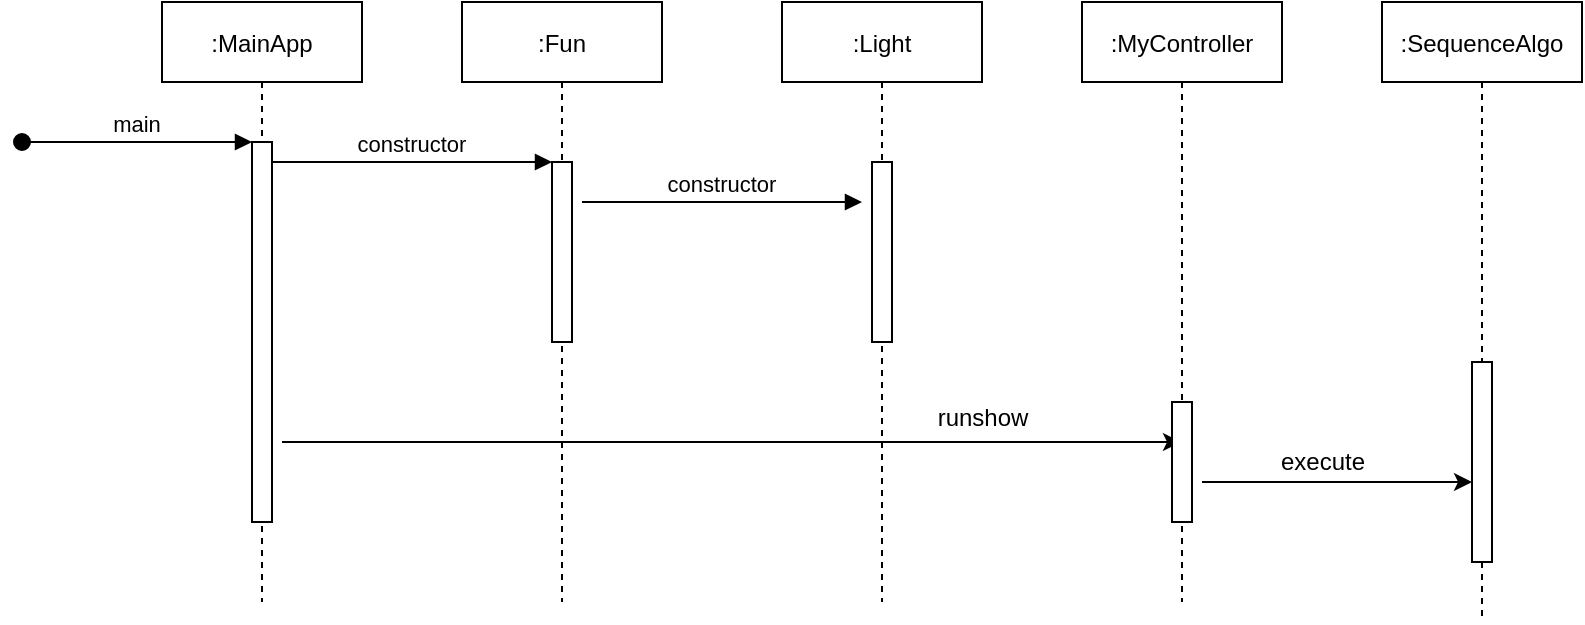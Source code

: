 <mxfile version="13.7.9" type="github">
  <diagram id="kgpKYQtTHZ0yAKxKKP6v" name="Page-1">
    <mxGraphModel dx="1038" dy="532" grid="1" gridSize="10" guides="1" tooltips="1" connect="1" arrows="1" fold="1" page="1" pageScale="1" pageWidth="850" pageHeight="1100" math="0" shadow="0">
      <root>
        <mxCell id="0" />
        <mxCell id="1" parent="0" />
        <mxCell id="3nuBFxr9cyL0pnOWT2aG-1" value=":MainApp" style="shape=umlLifeline;perimeter=lifelinePerimeter;container=1;collapsible=0;recursiveResize=0;rounded=0;shadow=0;strokeWidth=1;" parent="1" vertex="1">
          <mxGeometry x="90" y="80" width="100" height="300" as="geometry" />
        </mxCell>
        <mxCell id="3nuBFxr9cyL0pnOWT2aG-2" value="" style="points=[];perimeter=orthogonalPerimeter;rounded=0;shadow=0;strokeWidth=1;" parent="3nuBFxr9cyL0pnOWT2aG-1" vertex="1">
          <mxGeometry x="45" y="70" width="10" height="190" as="geometry" />
        </mxCell>
        <mxCell id="3nuBFxr9cyL0pnOWT2aG-3" value="main" style="verticalAlign=bottom;startArrow=oval;endArrow=block;startSize=8;shadow=0;strokeWidth=1;" parent="3nuBFxr9cyL0pnOWT2aG-1" target="3nuBFxr9cyL0pnOWT2aG-2" edge="1">
          <mxGeometry relative="1" as="geometry">
            <mxPoint x="-70" y="70" as="sourcePoint" />
          </mxGeometry>
        </mxCell>
        <mxCell id="8yVSdp4w6egpDkW_2Bqp-11" value="" style="endArrow=classic;html=1;" edge="1" parent="3nuBFxr9cyL0pnOWT2aG-1" target="8yVSdp4w6egpDkW_2Bqp-7">
          <mxGeometry width="50" height="50" relative="1" as="geometry">
            <mxPoint x="60" y="220" as="sourcePoint" />
            <mxPoint x="100" y="170" as="targetPoint" />
          </mxGeometry>
        </mxCell>
        <mxCell id="3nuBFxr9cyL0pnOWT2aG-5" value=":Fun" style="shape=umlLifeline;perimeter=lifelinePerimeter;container=1;collapsible=0;recursiveResize=0;rounded=0;shadow=0;strokeWidth=1;" parent="1" vertex="1">
          <mxGeometry x="240" y="80" width="100" height="300" as="geometry" />
        </mxCell>
        <mxCell id="3nuBFxr9cyL0pnOWT2aG-6" value="" style="points=[];perimeter=orthogonalPerimeter;rounded=0;shadow=0;strokeWidth=1;" parent="3nuBFxr9cyL0pnOWT2aG-5" vertex="1">
          <mxGeometry x="45" y="80" width="10" height="90" as="geometry" />
        </mxCell>
        <mxCell id="3nuBFxr9cyL0pnOWT2aG-8" value="constructor" style="verticalAlign=bottom;endArrow=block;entryX=0;entryY=0;shadow=0;strokeWidth=1;" parent="1" source="3nuBFxr9cyL0pnOWT2aG-2" target="3nuBFxr9cyL0pnOWT2aG-6" edge="1">
          <mxGeometry relative="1" as="geometry">
            <mxPoint x="275" y="160" as="sourcePoint" />
          </mxGeometry>
        </mxCell>
        <mxCell id="8yVSdp4w6egpDkW_2Bqp-2" value=":Light" style="shape=umlLifeline;perimeter=lifelinePerimeter;container=1;collapsible=0;recursiveResize=0;rounded=0;shadow=0;strokeWidth=1;" vertex="1" parent="1">
          <mxGeometry x="400" y="80" width="100" height="300" as="geometry" />
        </mxCell>
        <mxCell id="8yVSdp4w6egpDkW_2Bqp-3" value="" style="points=[];perimeter=orthogonalPerimeter;rounded=0;shadow=0;strokeWidth=1;" vertex="1" parent="8yVSdp4w6egpDkW_2Bqp-2">
          <mxGeometry x="45" y="80" width="10" height="90" as="geometry" />
        </mxCell>
        <mxCell id="8yVSdp4w6egpDkW_2Bqp-6" value="constructor" style="verticalAlign=bottom;endArrow=block;shadow=0;strokeWidth=1;" edge="1" parent="1">
          <mxGeometry relative="1" as="geometry">
            <mxPoint x="300" y="180.0" as="sourcePoint" />
            <mxPoint x="440" y="180" as="targetPoint" />
          </mxGeometry>
        </mxCell>
        <mxCell id="8yVSdp4w6egpDkW_2Bqp-7" value=":MyController" style="shape=umlLifeline;perimeter=lifelinePerimeter;container=1;collapsible=0;recursiveResize=0;rounded=0;shadow=0;strokeWidth=1;" vertex="1" parent="1">
          <mxGeometry x="550" y="80" width="100" height="300" as="geometry" />
        </mxCell>
        <mxCell id="8yVSdp4w6egpDkW_2Bqp-8" value="" style="points=[];perimeter=orthogonalPerimeter;rounded=0;shadow=0;strokeWidth=1;" vertex="1" parent="8yVSdp4w6egpDkW_2Bqp-7">
          <mxGeometry x="45" y="200" width="10" height="60" as="geometry" />
        </mxCell>
        <mxCell id="8yVSdp4w6egpDkW_2Bqp-18" value="" style="endArrow=classic;html=1;" edge="1" parent="8yVSdp4w6egpDkW_2Bqp-7">
          <mxGeometry width="50" height="50" relative="1" as="geometry">
            <mxPoint x="60" y="240" as="sourcePoint" />
            <mxPoint x="195" y="240" as="targetPoint" />
          </mxGeometry>
        </mxCell>
        <mxCell id="8yVSdp4w6egpDkW_2Bqp-12" value="runshow" style="text;html=1;align=center;verticalAlign=middle;resizable=0;points=[];autosize=1;" vertex="1" parent="1">
          <mxGeometry x="470" y="278" width="60" height="20" as="geometry" />
        </mxCell>
        <mxCell id="8yVSdp4w6egpDkW_2Bqp-14" value=":SequenceAlgo" style="shape=umlLifeline;perimeter=lifelinePerimeter;container=1;collapsible=0;recursiveResize=0;rounded=0;shadow=0;strokeWidth=1;" vertex="1" parent="1">
          <mxGeometry x="700" y="80" width="100" height="310" as="geometry" />
        </mxCell>
        <mxCell id="8yVSdp4w6egpDkW_2Bqp-15" value="" style="points=[];perimeter=orthogonalPerimeter;rounded=0;shadow=0;strokeWidth=1;" vertex="1" parent="8yVSdp4w6egpDkW_2Bqp-14">
          <mxGeometry x="45" y="180" width="10" height="100" as="geometry" />
        </mxCell>
        <mxCell id="8yVSdp4w6egpDkW_2Bqp-20" value="execute" style="text;html=1;align=center;verticalAlign=middle;resizable=0;points=[];autosize=1;" vertex="1" parent="1">
          <mxGeometry x="640" y="300" width="60" height="20" as="geometry" />
        </mxCell>
      </root>
    </mxGraphModel>
  </diagram>
</mxfile>
